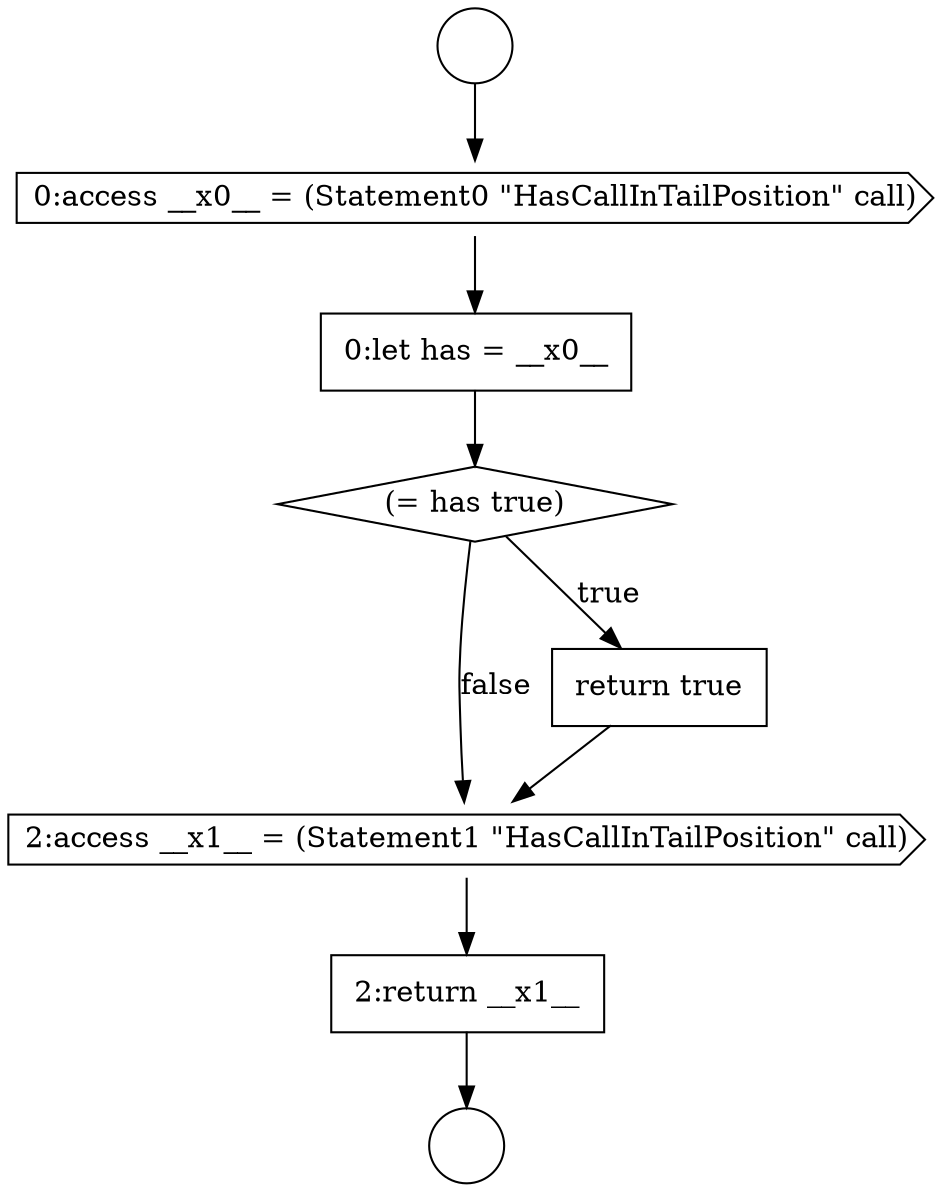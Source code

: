 digraph {
  node8951 [shape=cds, label=<<font color="black">0:access __x0__ = (Statement0 &quot;HasCallInTailPosition&quot; call)</font>> color="black" fillcolor="white" style=filled]
  node8956 [shape=none, margin=0, label=<<font color="black">
    <table border="0" cellborder="1" cellspacing="0" cellpadding="10">
      <tr><td align="left">2:return __x1__</td></tr>
    </table>
  </font>> color="black" fillcolor="white" style=filled]
  node8952 [shape=none, margin=0, label=<<font color="black">
    <table border="0" cellborder="1" cellspacing="0" cellpadding="10">
      <tr><td align="left">0:let has = __x0__</td></tr>
    </table>
  </font>> color="black" fillcolor="white" style=filled]
  node8955 [shape=cds, label=<<font color="black">2:access __x1__ = (Statement1 &quot;HasCallInTailPosition&quot; call)</font>> color="black" fillcolor="white" style=filled]
  node8953 [shape=diamond, label=<<font color="black">(= has true)</font>> color="black" fillcolor="white" style=filled]
  node8950 [shape=circle label=" " color="black" fillcolor="white" style=filled]
  node8954 [shape=none, margin=0, label=<<font color="black">
    <table border="0" cellborder="1" cellspacing="0" cellpadding="10">
      <tr><td align="left">return true</td></tr>
    </table>
  </font>> color="black" fillcolor="white" style=filled]
  node8949 [shape=circle label=" " color="black" fillcolor="white" style=filled]
  node8955 -> node8956 [ color="black"]
  node8956 -> node8950 [ color="black"]
  node8951 -> node8952 [ color="black"]
  node8954 -> node8955 [ color="black"]
  node8949 -> node8951 [ color="black"]
  node8952 -> node8953 [ color="black"]
  node8953 -> node8954 [label=<<font color="black">true</font>> color="black"]
  node8953 -> node8955 [label=<<font color="black">false</font>> color="black"]
}
